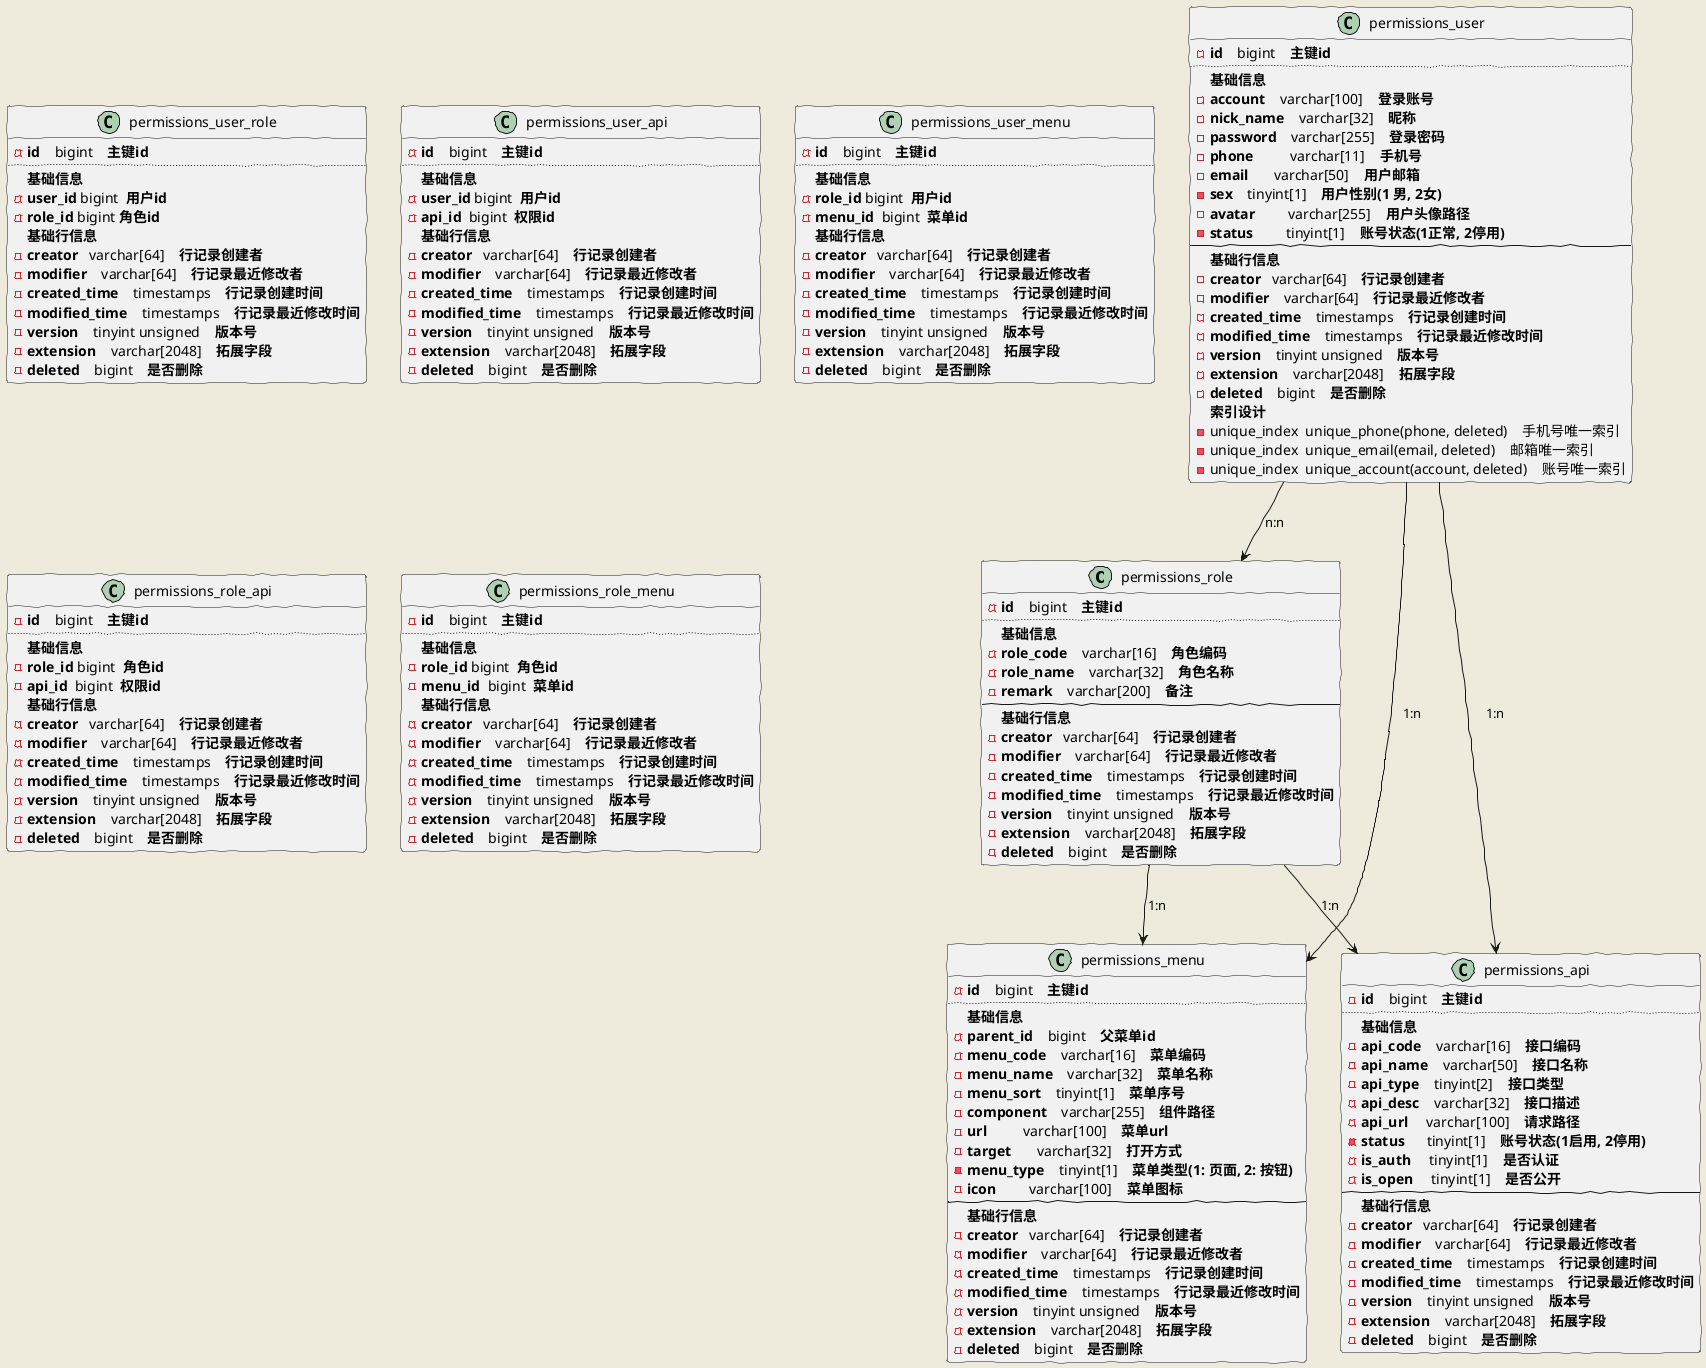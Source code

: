 @startuml
skinparam handwritten true
skinparam backgroundColor #EEEBDC
skinparam actorStyle hollow

class permissions_role{
    - **id**    bigint    **主键id**
    ..
     **基础信息**
        - **role_code**    varchar[16]    **角色编码**
        - **role_name**    varchar[32]    **角色名称**
        - **remark**    varchar[200]    **备注**
    --
    **基础行信息**
        - **creator**   varchar[64]    **行记录创建者**
        - **modifier**    varchar[64]    **行记录最近修改者**
        - **created_time**    timestamps    **行记录创建时间**
        - **modified_time**    timestamps    **行记录最近修改时间**
        - **version**    tinyint unsigned    **版本号**
        - **extension**    varchar[2048]    **拓展字段**
        - **deleted**    bigint    **是否删除**
}

class permissions_menu {
    - **id**    bigint    **主键id**
    ..
     **基础信息**
        - **parent_id**    bigint    **父菜单id**
        - **menu_code**    varchar[16]    **菜单编码**
        - **menu_name**    varchar[32]    **菜单名称**
        - **menu_sort**    tinyint[1]    **菜单序号**
        - **component**    varchar[255]    **组件路径**
        - **url**          varchar[100]    **菜单url**
        - **target**       varchar[32]    **打开方式**
        - **menu_type**    tinyint[1]    **菜单类型(1: 页面, 2: 按钮)**
        - **icon**         varchar[100]    **菜单图标**
    --
    **基础行信息**
        - **creator**   varchar[64]    **行记录创建者**
        - **modifier**    varchar[64]    **行记录最近修改者**
        - **created_time**    timestamps    **行记录创建时间**
        - **modified_time**    timestamps    **行记录最近修改时间**
        - **version**    tinyint unsigned    **版本号**
        - **extension**    varchar[2048]    **拓展字段**
        - **deleted**    bigint    **是否删除**
}

class permissions_user {
    - **id**    bigint    **主键id**
    ..
     **基础信息**
        - **account**    varchar[100]    **登录账号**
        - **nick_name**    varchar[32]    **昵称**
        - **password**    varchar[255]    **登录密码**
        - **phone**          varchar[11]    **手机号**
        - **email**       varchar[50]    **用户邮箱**
        - **sex**    tinyint[1]    **用户性别(1 男, 2女)**
        - **avatar**         varchar[255]    **用户头像路径**
        - **status**         tinyint[1]    **账号状态(1正常, 2停用)**
    --
    **基础行信息**
        - **creator**   varchar[64]    **行记录创建者**
        - **modifier**    varchar[64]    **行记录最近修改者**
        - **created_time**    timestamps    **行记录创建时间**
        - **modified_time**    timestamps    **行记录最近修改时间**
        - **version**    tinyint unsigned    **版本号**
        - **extension**    varchar[2048]    **拓展字段**
        - **deleted**    bigint    **是否删除**
    **索引设计**
        - unique_index  unique_phone(phone, deleted)    手机号唯一索引
        - unique_index  unique_email(email, deleted)    邮箱唯一索引
        - unique_index  unique_account(account, deleted)    账号唯一索引
}

class permissions_api {
    - **id**    bigint    **主键id**
    ..
     **基础信息**
        - **api_code**    varchar[16]    **接口编码**
        - **api_name**    varchar[50]    **接口名称**
        - **api_type**    tinyint[2]    **接口类型**
        - **api_desc**    varchar[32]    **接口描述**
        - **api_url**     varchar[100]    **请求路径**
        - **status**      tinyint[1]    **账号状态(1启用, 2停用)**
        - **is_auth**     tinyint[1]    **是否认证**
        - **is_open**     tinyint[1]    **是否公开**
    --
    **基础行信息**
        - **creator**   varchar[64]    **行记录创建者**
        - **modifier**    varchar[64]    **行记录最近修改者**
        - **created_time**    timestamps    **行记录创建时间**
        - **modified_time**    timestamps    **行记录最近修改时间**
        - **version**    tinyint unsigned    **版本号**
        - **extension**    varchar[2048]    **拓展字段**
        - **deleted**    bigint    **是否删除**
}

class permissions_user_role {
    - **id**    bigint    **主键id**
    ..
    **基础信息**
        - **user_id** bigint  **用户id**
        - **role_id** bigint **角色id**
    **基础行信息**
        - **creator**   varchar[64]    **行记录创建者**
        - **modifier**    varchar[64]    **行记录最近修改者**
        - **created_time**    timestamps    **行记录创建时间**
        - **modified_time**    timestamps    **行记录最近修改时间**
        - **version**    tinyint unsigned    **版本号**
        - **extension**    varchar[2048]    **拓展字段**
        - **deleted**    bigint    **是否删除**
}

class permissions_user_api {
    - **id**    bigint    **主键id**
    ..
    **基础信息**
        - **user_id** bigint  **用户id**
        - **api_id**  bigint  **权限id**
    **基础行信息**
        - **creator**   varchar[64]    **行记录创建者**
        - **modifier**    varchar[64]    **行记录最近修改者**
        - **created_time**    timestamps    **行记录创建时间**
        - **modified_time**    timestamps    **行记录最近修改时间**
        - **version**    tinyint unsigned    **版本号**
        - **extension**    varchar[2048]    **拓展字段**
        - **deleted**    bigint    **是否删除**
}

class permissions_user_menu {
    - **id**    bigint    **主键id**
    ..
    **基础信息**
        - **role_id** bigint  **用户id**
        - **menu_id**  bigint  **菜单id**
    **基础行信息**
        - **creator**   varchar[64]    **行记录创建者**
        - **modifier**    varchar[64]    **行记录最近修改者**
        - **created_time**    timestamps    **行记录创建时间**
        - **modified_time**    timestamps    **行记录最近修改时间**
        - **version**    tinyint unsigned    **版本号**
        - **extension**    varchar[2048]    **拓展字段**
        - **deleted**    bigint    **是否删除**
}

class permissions_role_api {
    - **id**    bigint    **主键id**
    ..
    **基础信息**
        - **role_id** bigint  **角色id**
        - **api_id**  bigint  **权限id**
    **基础行信息**
        - **creator**   varchar[64]    **行记录创建者**
        - **modifier**    varchar[64]    **行记录最近修改者**
        - **created_time**    timestamps    **行记录创建时间**
        - **modified_time**    timestamps    **行记录最近修改时间**
        - **version**    tinyint unsigned    **版本号**
        - **extension**    varchar[2048]    **拓展字段**
        - **deleted**    bigint    **是否删除**
}

class permissions_role_menu {
    - **id**    bigint    **主键id**
    ..
    **基础信息**
        - **role_id** bigint  **角色id**
        - **menu_id**  bigint  **菜单id**
    **基础行信息**
        - **creator**   varchar[64]    **行记录创建者**
        - **modifier**    varchar[64]    **行记录最近修改者**
        - **created_time**    timestamps    **行记录创建时间**
        - **modified_time**    timestamps    **行记录最近修改时间**
        - **version**    tinyint unsigned    **版本号**
        - **extension**    varchar[2048]    **拓展字段**
        - **deleted**    bigint    **是否删除**
}

permissions_user --> permissions_api : 1:n

permissions_user --> permissions_menu : 1:n

permissions_user --> permissions_role : n:n

permissions_role --> permissions_menu : 1:n

permissions_role --> permissions_api : 1:n
@enduml
